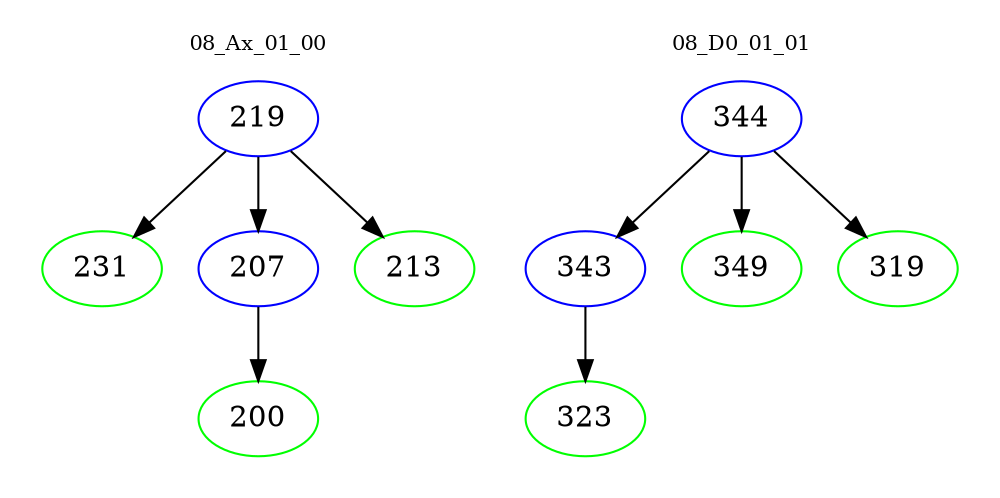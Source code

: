 digraph{
subgraph cluster_0 {
color = white
label = "08_Ax_01_00";
fontsize=10;
T0_219 [label="219", color="blue"]
T0_219 -> T0_231 [color="black"]
T0_231 [label="231", color="green"]
T0_219 -> T0_207 [color="black"]
T0_207 [label="207", color="blue"]
T0_207 -> T0_200 [color="black"]
T0_200 [label="200", color="green"]
T0_219 -> T0_213 [color="black"]
T0_213 [label="213", color="green"]
}
subgraph cluster_1 {
color = white
label = "08_D0_01_01";
fontsize=10;
T1_344 [label="344", color="blue"]
T1_344 -> T1_343 [color="black"]
T1_343 [label="343", color="blue"]
T1_343 -> T1_323 [color="black"]
T1_323 [label="323", color="green"]
T1_344 -> T1_349 [color="black"]
T1_349 [label="349", color="green"]
T1_344 -> T1_319 [color="black"]
T1_319 [label="319", color="green"]
}
}
